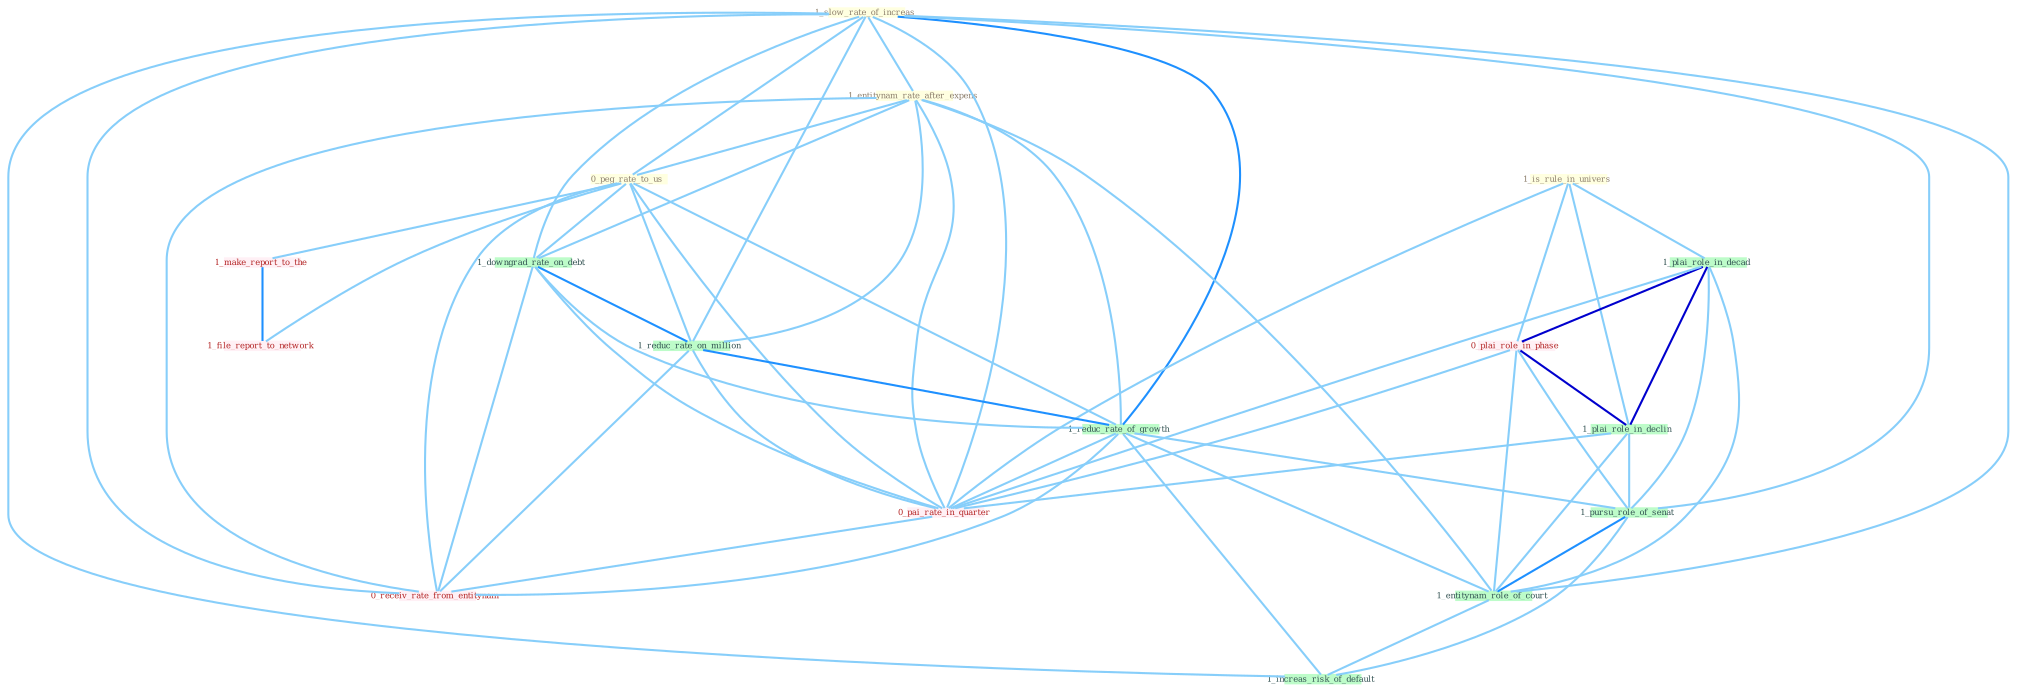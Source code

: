 Graph G{ 
    node
    [shape=polygon,style=filled,width=.5,height=.06,color="#BDFCC9",fixedsize=true,fontsize=4,
    fontcolor="#2f4f4f"];
    {node
    [color="#ffffe0", fontcolor="#8b7d6b"] "1_slow_rate_of_increas " "1_is_rule_in_univers " "1_entitynam_rate_after_expens " "0_peg_rate_to_us "}
{node [color="#fff0f5", fontcolor="#b22222"] "0_plai_role_in_phase " "1_make_report_to_the " "0_pai_rate_in_quarter " "1_file_report_to_network " "0_receiv_rate_from_entitynam "}
edge [color="#B0E2FF"];

	"1_slow_rate_of_increas " -- "1_entitynam_rate_after_expens " [w="1", color="#87cefa" ];
	"1_slow_rate_of_increas " -- "0_peg_rate_to_us " [w="1", color="#87cefa" ];
	"1_slow_rate_of_increas " -- "1_downgrad_rate_on_debt " [w="1", color="#87cefa" ];
	"1_slow_rate_of_increas " -- "1_reduc_rate_on_million " [w="1", color="#87cefa" ];
	"1_slow_rate_of_increas " -- "1_reduc_rate_of_growth " [w="2", color="#1e90ff" , len=0.8];
	"1_slow_rate_of_increas " -- "0_pai_rate_in_quarter " [w="1", color="#87cefa" ];
	"1_slow_rate_of_increas " -- "1_pursu_role_of_senat " [w="1", color="#87cefa" ];
	"1_slow_rate_of_increas " -- "1_entitynam_role_of_court " [w="1", color="#87cefa" ];
	"1_slow_rate_of_increas " -- "0_receiv_rate_from_entitynam " [w="1", color="#87cefa" ];
	"1_slow_rate_of_increas " -- "1_increas_risk_of_default " [w="1", color="#87cefa" ];
	"1_is_rule_in_univers " -- "1_plai_role_in_decad " [w="1", color="#87cefa" ];
	"1_is_rule_in_univers " -- "0_plai_role_in_phase " [w="1", color="#87cefa" ];
	"1_is_rule_in_univers " -- "1_plai_role_in_declin " [w="1", color="#87cefa" ];
	"1_is_rule_in_univers " -- "0_pai_rate_in_quarter " [w="1", color="#87cefa" ];
	"1_entitynam_rate_after_expens " -- "0_peg_rate_to_us " [w="1", color="#87cefa" ];
	"1_entitynam_rate_after_expens " -- "1_downgrad_rate_on_debt " [w="1", color="#87cefa" ];
	"1_entitynam_rate_after_expens " -- "1_reduc_rate_on_million " [w="1", color="#87cefa" ];
	"1_entitynam_rate_after_expens " -- "1_reduc_rate_of_growth " [w="1", color="#87cefa" ];
	"1_entitynam_rate_after_expens " -- "0_pai_rate_in_quarter " [w="1", color="#87cefa" ];
	"1_entitynam_rate_after_expens " -- "1_entitynam_role_of_court " [w="1", color="#87cefa" ];
	"1_entitynam_rate_after_expens " -- "0_receiv_rate_from_entitynam " [w="1", color="#87cefa" ];
	"0_peg_rate_to_us " -- "1_downgrad_rate_on_debt " [w="1", color="#87cefa" ];
	"0_peg_rate_to_us " -- "1_reduc_rate_on_million " [w="1", color="#87cefa" ];
	"0_peg_rate_to_us " -- "1_reduc_rate_of_growth " [w="1", color="#87cefa" ];
	"0_peg_rate_to_us " -- "1_make_report_to_the " [w="1", color="#87cefa" ];
	"0_peg_rate_to_us " -- "0_pai_rate_in_quarter " [w="1", color="#87cefa" ];
	"0_peg_rate_to_us " -- "1_file_report_to_network " [w="1", color="#87cefa" ];
	"0_peg_rate_to_us " -- "0_receiv_rate_from_entitynam " [w="1", color="#87cefa" ];
	"1_downgrad_rate_on_debt " -- "1_reduc_rate_on_million " [w="2", color="#1e90ff" , len=0.8];
	"1_downgrad_rate_on_debt " -- "1_reduc_rate_of_growth " [w="1", color="#87cefa" ];
	"1_downgrad_rate_on_debt " -- "0_pai_rate_in_quarter " [w="1", color="#87cefa" ];
	"1_downgrad_rate_on_debt " -- "0_receiv_rate_from_entitynam " [w="1", color="#87cefa" ];
	"1_reduc_rate_on_million " -- "1_reduc_rate_of_growth " [w="2", color="#1e90ff" , len=0.8];
	"1_reduc_rate_on_million " -- "0_pai_rate_in_quarter " [w="1", color="#87cefa" ];
	"1_reduc_rate_on_million " -- "0_receiv_rate_from_entitynam " [w="1", color="#87cefa" ];
	"1_plai_role_in_decad " -- "0_plai_role_in_phase " [w="3", color="#0000cd" , len=0.6];
	"1_plai_role_in_decad " -- "1_plai_role_in_declin " [w="3", color="#0000cd" , len=0.6];
	"1_plai_role_in_decad " -- "0_pai_rate_in_quarter " [w="1", color="#87cefa" ];
	"1_plai_role_in_decad " -- "1_pursu_role_of_senat " [w="1", color="#87cefa" ];
	"1_plai_role_in_decad " -- "1_entitynam_role_of_court " [w="1", color="#87cefa" ];
	"0_plai_role_in_phase " -- "1_plai_role_in_declin " [w="3", color="#0000cd" , len=0.6];
	"0_plai_role_in_phase " -- "0_pai_rate_in_quarter " [w="1", color="#87cefa" ];
	"0_plai_role_in_phase " -- "1_pursu_role_of_senat " [w="1", color="#87cefa" ];
	"0_plai_role_in_phase " -- "1_entitynam_role_of_court " [w="1", color="#87cefa" ];
	"1_reduc_rate_of_growth " -- "0_pai_rate_in_quarter " [w="1", color="#87cefa" ];
	"1_reduc_rate_of_growth " -- "1_pursu_role_of_senat " [w="1", color="#87cefa" ];
	"1_reduc_rate_of_growth " -- "1_entitynam_role_of_court " [w="1", color="#87cefa" ];
	"1_reduc_rate_of_growth " -- "0_receiv_rate_from_entitynam " [w="1", color="#87cefa" ];
	"1_reduc_rate_of_growth " -- "1_increas_risk_of_default " [w="1", color="#87cefa" ];
	"1_make_report_to_the " -- "1_file_report_to_network " [w="2", color="#1e90ff" , len=0.8];
	"1_plai_role_in_declin " -- "0_pai_rate_in_quarter " [w="1", color="#87cefa" ];
	"1_plai_role_in_declin " -- "1_pursu_role_of_senat " [w="1", color="#87cefa" ];
	"1_plai_role_in_declin " -- "1_entitynam_role_of_court " [w="1", color="#87cefa" ];
	"0_pai_rate_in_quarter " -- "0_receiv_rate_from_entitynam " [w="1", color="#87cefa" ];
	"1_pursu_role_of_senat " -- "1_entitynam_role_of_court " [w="2", color="#1e90ff" , len=0.8];
	"1_pursu_role_of_senat " -- "1_increas_risk_of_default " [w="1", color="#87cefa" ];
	"1_entitynam_role_of_court " -- "1_increas_risk_of_default " [w="1", color="#87cefa" ];
}